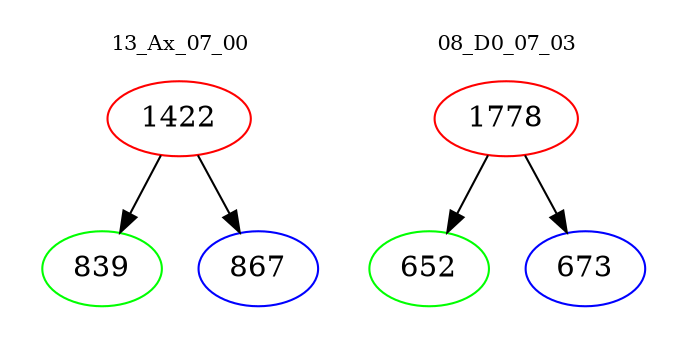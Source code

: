digraph{
subgraph cluster_0 {
color = white
label = "13_Ax_07_00";
fontsize=10;
T0_1422 [label="1422", color="red"]
T0_1422 -> T0_839 [color="black"]
T0_839 [label="839", color="green"]
T0_1422 -> T0_867 [color="black"]
T0_867 [label="867", color="blue"]
}
subgraph cluster_1 {
color = white
label = "08_D0_07_03";
fontsize=10;
T1_1778 [label="1778", color="red"]
T1_1778 -> T1_652 [color="black"]
T1_652 [label="652", color="green"]
T1_1778 -> T1_673 [color="black"]
T1_673 [label="673", color="blue"]
}
}

